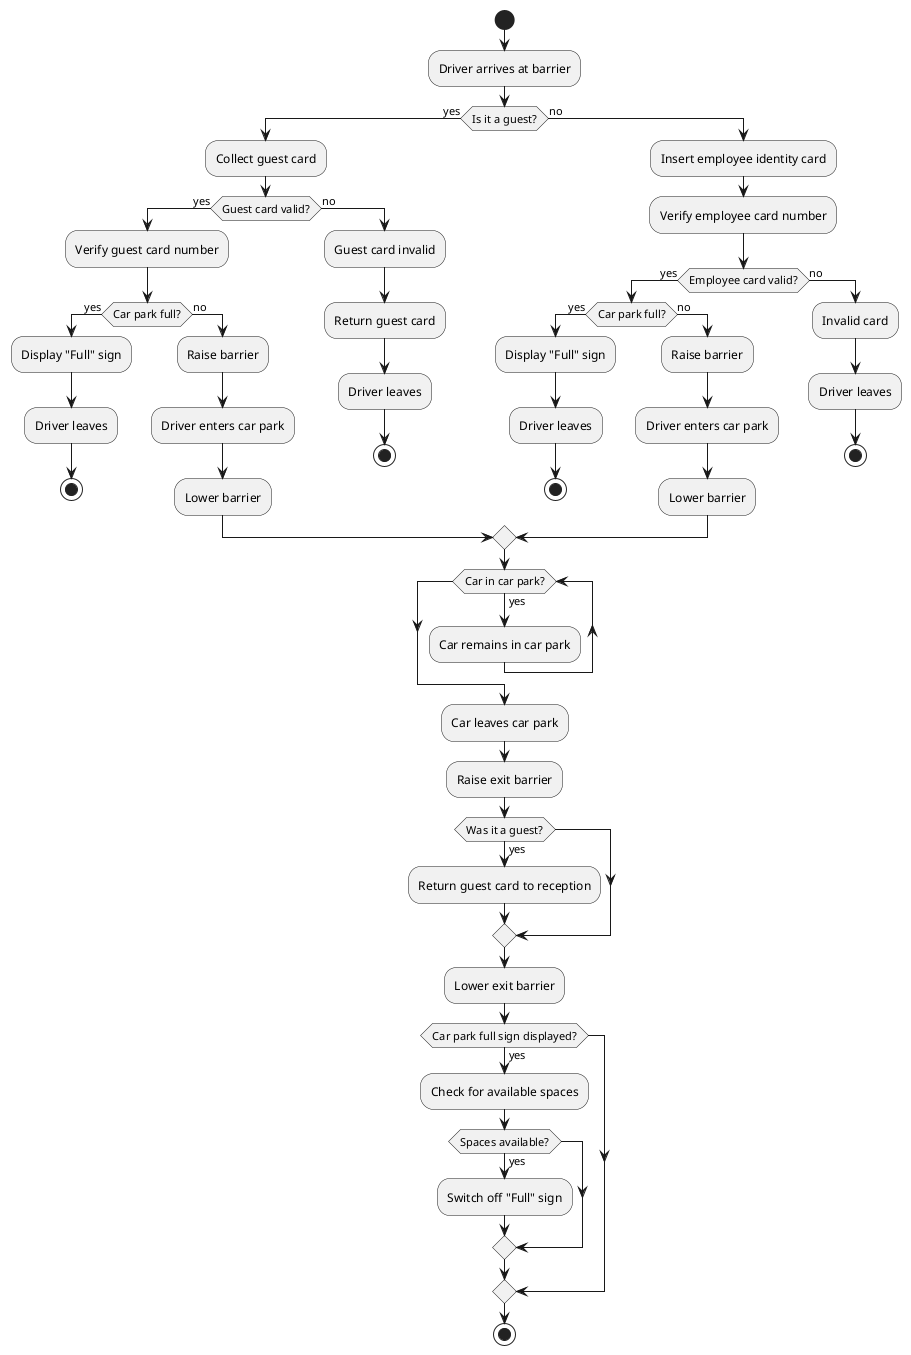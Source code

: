 @startuml
start

:Driver arrives at barrier;

if (Is it a guest?) then (yes)
    :Collect guest card;
    if (Guest card valid?) then (yes)
        :Verify guest card number;
        if (Car park full?) then (yes)
            :Display "Full" sign;
            :Driver leaves;
            stop
        else (no)
            :Raise barrier;
            :Driver enters car park;
            :Lower barrier;
        endif
    else (no)
        :Guest card invalid;
        :Return guest card;
        :Driver leaves;
        stop
    endif
else (no)
    :Insert employee identity card;
    :Verify employee card number;
    if (Employee card valid?) then (yes)
        if (Car park full?) then (yes)
            :Display "Full" sign;
            :Driver leaves;
            stop
        else (no)
            :Raise barrier;
            :Driver enters car park;
            :Lower barrier;
        endif
    else (no)
        :Invalid card;
        :Driver leaves;
        stop
    endif
endif

while (Car in car park?) is (yes)
    :Car remains in car park;
endwhile

:Car leaves car park;
:Raise exit barrier;
if (Was it a guest?) then (yes)
    :Return guest card to reception;
endif
:Lower exit barrier;
if (Car park full sign displayed?) then (yes)
    :Check for available spaces;
    if (Spaces available?) then (yes)
        :Switch off "Full" sign;
    endif
endif
stop
@enduml